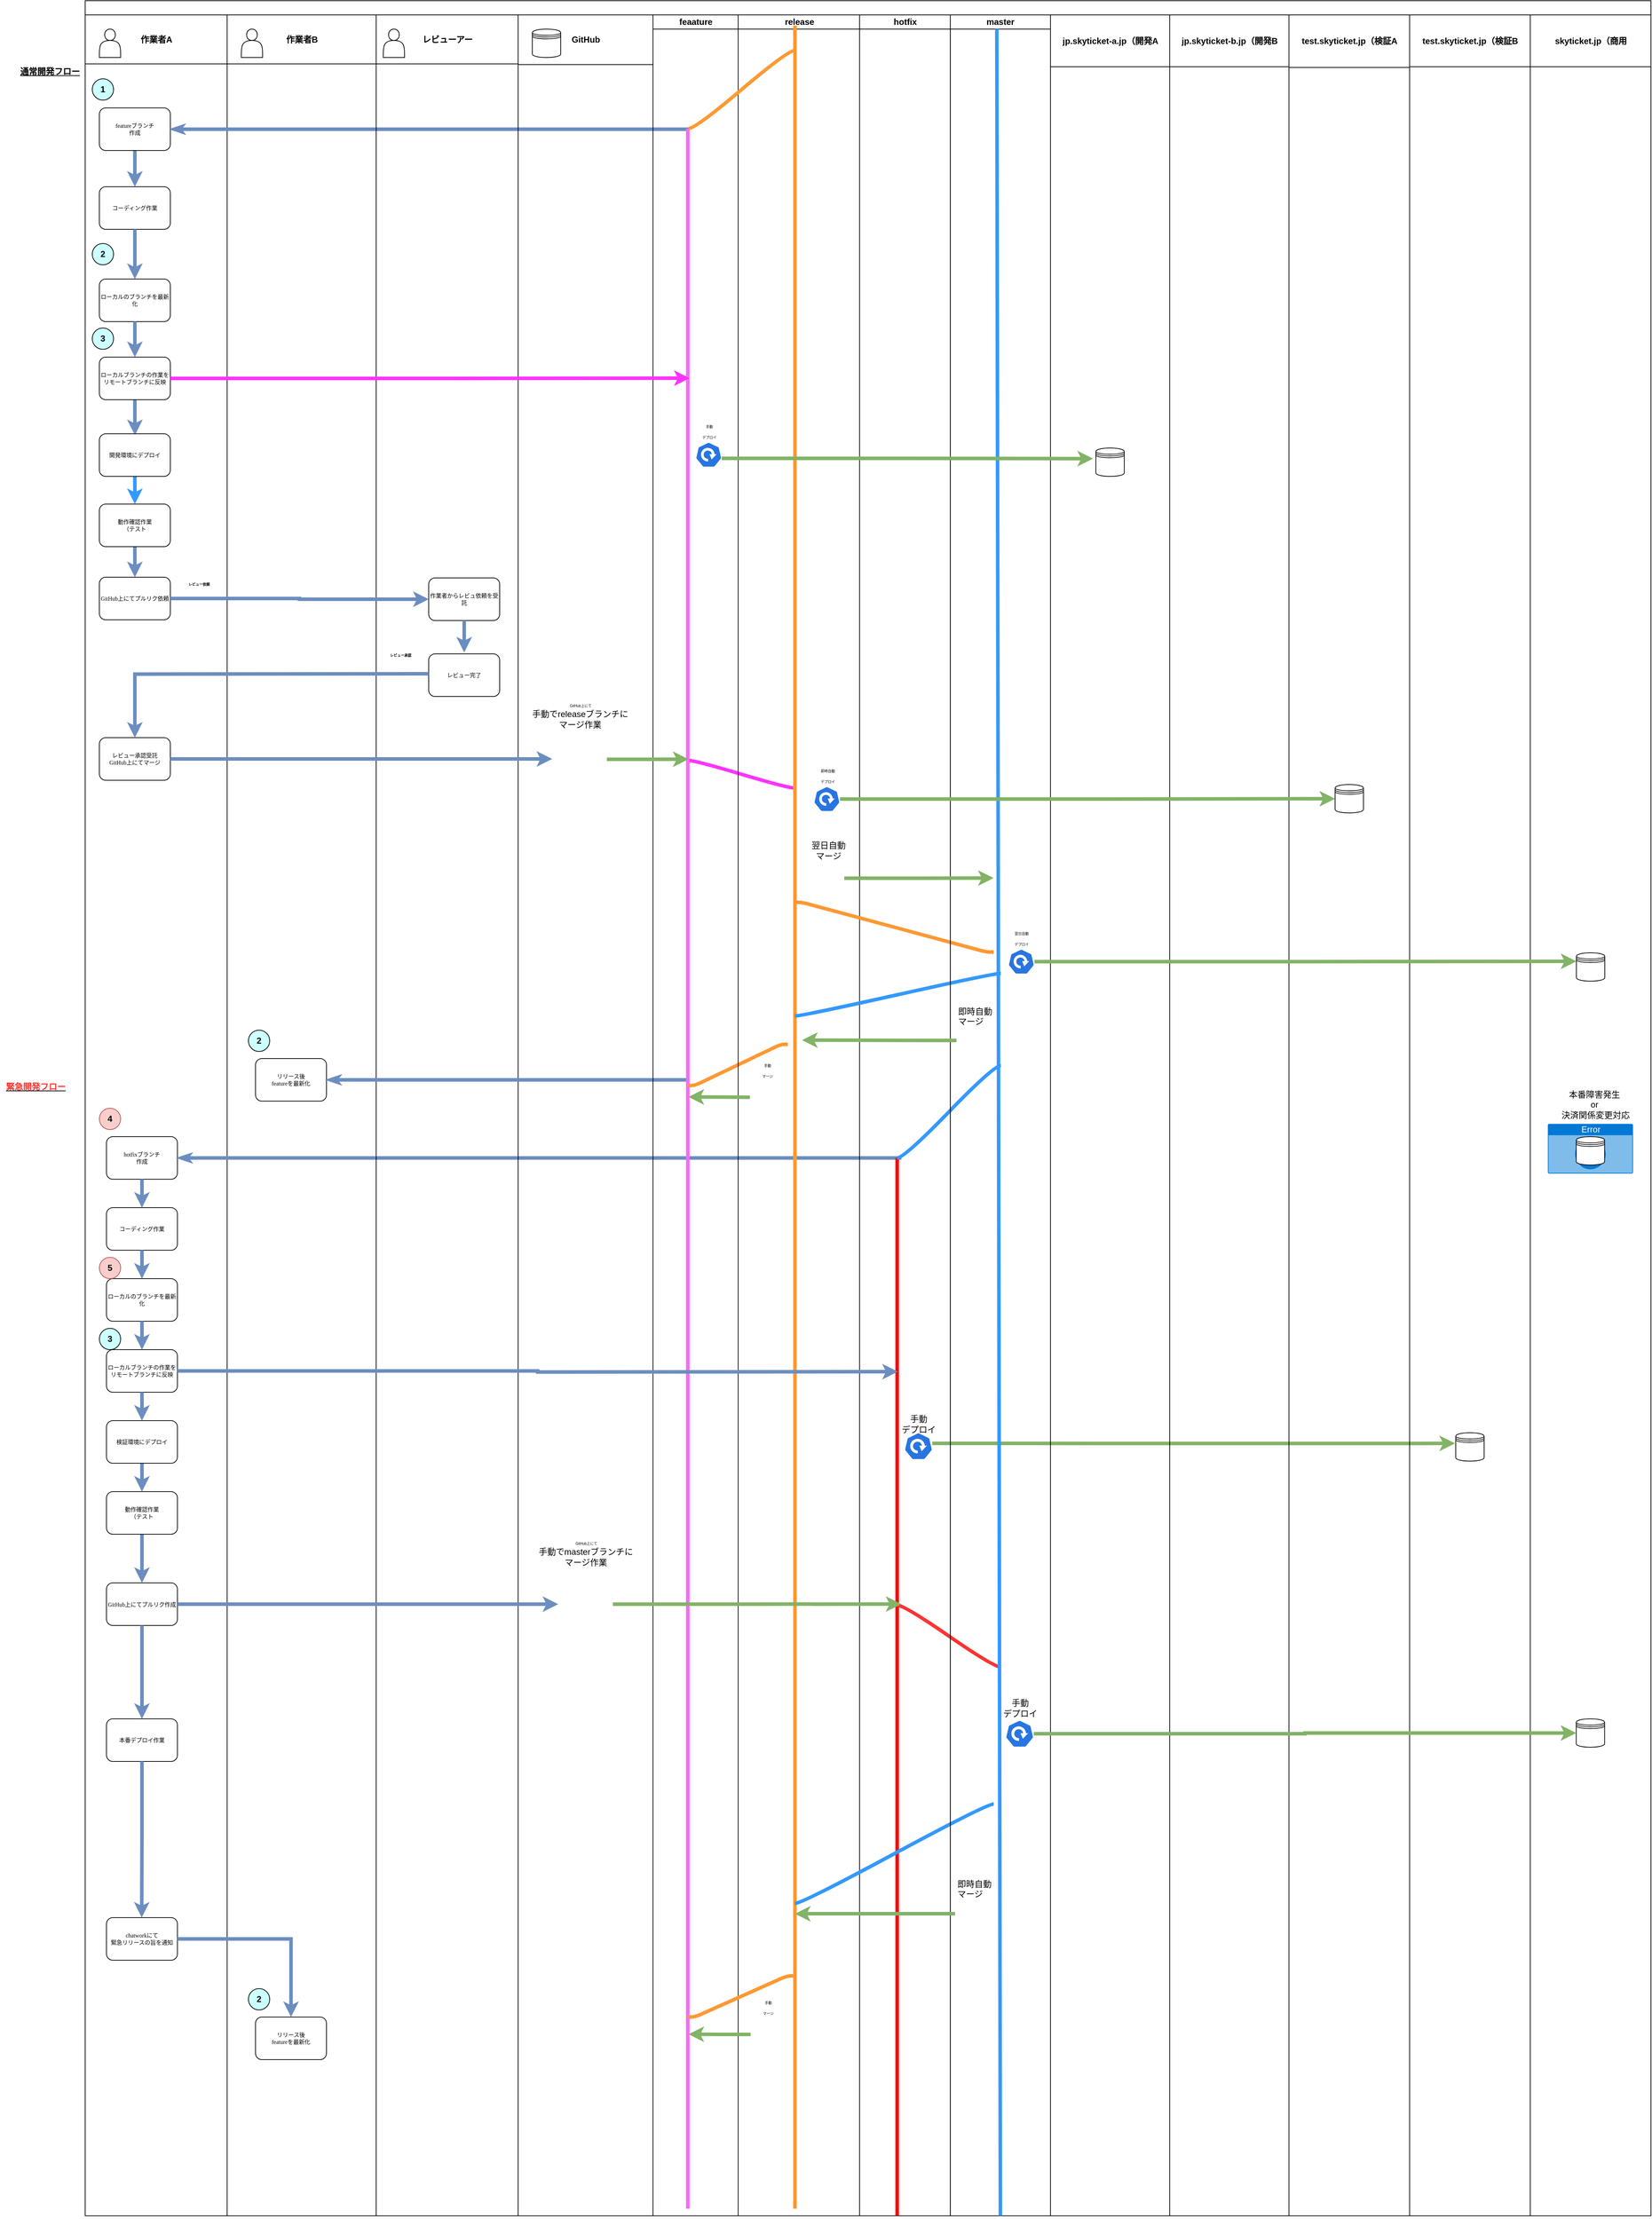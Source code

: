 <mxfile version="12.4.9" type="device"><diagram name="Page-1" id="74e2e168-ea6b-b213-b513-2b3c1d86103e"><mxGraphModel dx="3060" dy="2755" grid="1" gridSize="10" guides="1" tooltips="1" connect="1" arrows="1" fold="1" page="1" pageScale="1" pageWidth="1100" pageHeight="850" background="#ffffff" math="0" shadow="0"><root><mxCell id="0"/><mxCell id="1" parent="0"/><mxCell id="77e6c97f196da883-1" value="" style="swimlane;html=1;childLayout=stackLayout;startSize=20;rounded=0;shadow=0;labelBackgroundColor=none;strokeWidth=1;fontFamily=Verdana;fontSize=8;align=center;" parent="1" vertex="1"><mxGeometry x="390" y="40" width="2206" height="3120" as="geometry"/></mxCell><mxCell id="77e6c97f196da883-2" value="作業者A" style="swimlane;html=1;startSize=69;" parent="77e6c97f196da883-1" vertex="1"><mxGeometry y="20" width="200" height="3100" as="geometry"/></mxCell><mxCell id="V7MjdVI7k7tqSCxzkJDo-1" value="" style="shape=actor;whiteSpace=wrap;html=1;" parent="77e6c97f196da883-2" vertex="1"><mxGeometry x="20" y="20" width="30" height="40" as="geometry"/></mxCell><mxCell id="vUgSTQqtXBwQdWPsEr88-63" value="" style="group" parent="77e6c97f196da883-2" vertex="1" connectable="0"><mxGeometry x="10" y="131" width="190" height="854" as="geometry"/></mxCell><mxCell id="77e6c97f196da883-9" value="コーディング作業" style="rounded=1;whiteSpace=wrap;html=1;shadow=0;labelBackgroundColor=none;strokeWidth=1;fontFamily=Verdana;fontSize=8;align=center;" parent="vUgSTQqtXBwQdWPsEr88-63" vertex="1"><mxGeometry x="10" y="111" width="100" height="60" as="geometry"/></mxCell><mxCell id="V7MjdVI7k7tqSCxzkJDo-88" value="ローカルのブランチを最新化" style="rounded=1;whiteSpace=wrap;html=1;shadow=0;labelBackgroundColor=none;strokeWidth=1;fontFamily=Verdana;fontSize=8;align=center;" parent="vUgSTQqtXBwQdWPsEr88-63" vertex="1"><mxGeometry x="10" y="241" width="100" height="60" as="geometry"/></mxCell><mxCell id="V7MjdVI7k7tqSCxzkJDo-93" style="edgeStyle=orthogonalEdgeStyle;rounded=0;orthogonalLoop=1;jettySize=auto;html=1;exitX=0.5;exitY=1;exitDx=0;exitDy=0;entryX=0.5;entryY=0;entryDx=0;entryDy=0;strokeColor=#6c8ebf;strokeWidth=5;fillColor=#dae8fc;" parent="vUgSTQqtXBwQdWPsEr88-63" source="77e6c97f196da883-9" target="V7MjdVI7k7tqSCxzkJDo-88" edge="1"><mxGeometry relative="1" as="geometry"/></mxCell><mxCell id="V7MjdVI7k7tqSCxzkJDo-96" value="&lt;b&gt;2&lt;/b&gt;" style="ellipse;whiteSpace=wrap;html=1;aspect=fixed;align=center;labelBackgroundColor=#CCFFFF;fillColor=#CCFFFF;" parent="vUgSTQqtXBwQdWPsEr88-63" vertex="1"><mxGeometry y="191" width="30" height="30" as="geometry"/></mxCell><mxCell id="V7MjdVI7k7tqSCxzkJDo-190" style="edgeStyle=orthogonalEdgeStyle;rounded=0;orthogonalLoop=1;jettySize=auto;html=1;exitX=0.5;exitY=1;exitDx=0;exitDy=0;entryX=0.5;entryY=0;entryDx=0;entryDy=0;startSize=69;strokeColor=#6c8ebf;strokeWidth=5;fillColor=#dae8fc;" parent="vUgSTQqtXBwQdWPsEr88-63" source="V7MjdVI7k7tqSCxzkJDo-98" edge="1"><mxGeometry relative="1" as="geometry"><mxPoint x="60.143" y="460.952" as="targetPoint"/></mxGeometry></mxCell><mxCell id="V7MjdVI7k7tqSCxzkJDo-98" value="ローカルブランチの作業をリモートブランチに反映" style="rounded=1;whiteSpace=wrap;html=1;shadow=0;labelBackgroundColor=none;strokeWidth=1;fontFamily=Verdana;fontSize=8;align=center;" parent="vUgSTQqtXBwQdWPsEr88-63" vertex="1"><mxGeometry x="10" y="351" width="100" height="60" as="geometry"/></mxCell><mxCell id="V7MjdVI7k7tqSCxzkJDo-101" value="&lt;b&gt;3&lt;/b&gt;" style="ellipse;whiteSpace=wrap;html=1;aspect=fixed;align=center;labelBackgroundColor=#CCFFFF;fillColor=#CCFFFF;" parent="vUgSTQqtXBwQdWPsEr88-63" vertex="1"><mxGeometry y="310" width="30" height="30" as="geometry"/></mxCell><mxCell id="V7MjdVI7k7tqSCxzkJDo-208" value="レビュー承認受託&lt;br&gt;GitHub上にてマージ" style="rounded=1;whiteSpace=wrap;html=1;shadow=0;labelBackgroundColor=none;strokeWidth=1;fontFamily=Verdana;fontSize=8;align=center;" parent="vUgSTQqtXBwQdWPsEr88-63" vertex="1"><mxGeometry x="10" y="887" width="100" height="60" as="geometry"/></mxCell><mxCell id="V7MjdVI7k7tqSCxzkJDo-193" value="GitHub上にてプルリク依頼" style="rounded=1;whiteSpace=wrap;html=1;shadow=0;labelBackgroundColor=none;strokeWidth=1;fontFamily=Verdana;fontSize=8;align=center;" parent="vUgSTQqtXBwQdWPsEr88-63" vertex="1"><mxGeometry x="10" y="661" width="100" height="60" as="geometry"/></mxCell><mxCell id="vUgSTQqtXBwQdWPsEr88-19" style="edgeStyle=orthogonalEdgeStyle;rounded=0;orthogonalLoop=1;jettySize=auto;html=1;exitX=0.5;exitY=1;exitDx=0;exitDy=0;entryX=0.5;entryY=0;entryDx=0;entryDy=0;strokeWidth=5;fillColor=#dae8fc;strokeColor=#6c8ebf;" parent="vUgSTQqtXBwQdWPsEr88-63" source="vUgSTQqtXBwQdWPsEr88-1" target="V7MjdVI7k7tqSCxzkJDo-193" edge="1"><mxGeometry relative="1" as="geometry"/></mxCell><mxCell id="vUgSTQqtXBwQdWPsEr88-1" value="動作確認作業&lt;br&gt;（テスト" style="rounded=1;whiteSpace=wrap;html=1;shadow=0;labelBackgroundColor=none;strokeWidth=1;fontFamily=Verdana;fontSize=8;align=center;" parent="vUgSTQqtXBwQdWPsEr88-63" vertex="1"><mxGeometry x="10" y="558" width="100" height="60" as="geometry"/></mxCell><mxCell id="V7MjdVI7k7tqSCxzkJDo-203" value="&lt;font style=&quot;font-size: 5px&quot;&gt;&lt;b&gt;レビュー依頼&lt;/b&gt;&lt;/font&gt;" style="text;html=1;align=center;verticalAlign=middle;resizable=0;points=[];autosize=1;" parent="vUgSTQqtXBwQdWPsEr88-63" vertex="1"><mxGeometry x="110" y="659" width="80" height="20" as="geometry"/></mxCell><mxCell id="vUgSTQqtXBwQdWPsEr88-66" style="edgeStyle=orthogonalEdgeStyle;rounded=0;orthogonalLoop=1;jettySize=auto;html=1;exitX=0.5;exitY=1;exitDx=0;exitDy=0;entryX=0.5;entryY=0;entryDx=0;entryDy=0;strokeColor=#6c8ebf;strokeWidth=5;fontColor=#000000;fillColor=#dae8fc;" parent="vUgSTQqtXBwQdWPsEr88-63" source="vUgSTQqtXBwQdWPsEr88-59" target="77e6c97f196da883-9" edge="1"><mxGeometry relative="1" as="geometry"/></mxCell><mxCell id="vUgSTQqtXBwQdWPsEr88-59" value="featureブランチ&lt;br&gt;作成" style="rounded=1;whiteSpace=wrap;html=1;shadow=0;labelBackgroundColor=none;strokeWidth=1;fontFamily=Verdana;fontSize=8;align=center;" parent="vUgSTQqtXBwQdWPsEr88-63" vertex="1"><mxGeometry x="10" width="100" height="60" as="geometry"/></mxCell><mxCell id="V7MjdVI7k7tqSCxzkJDo-99" style="edgeStyle=orthogonalEdgeStyle;rounded=0;orthogonalLoop=1;jettySize=auto;html=1;exitX=0.5;exitY=1;exitDx=0;exitDy=0;entryX=0.5;entryY=0;entryDx=0;entryDy=0;strokeColor=#6c8ebf;strokeWidth=5;fillColor=#dae8fc;" parent="vUgSTQqtXBwQdWPsEr88-63" source="V7MjdVI7k7tqSCxzkJDo-88" target="V7MjdVI7k7tqSCxzkJDo-98" edge="1"><mxGeometry relative="1" as="geometry"/></mxCell><mxCell id="vUgSTQqtXBwQdWPsEr88-109" style="edgeStyle=orthogonalEdgeStyle;rounded=0;orthogonalLoop=1;jettySize=auto;html=1;exitX=0.5;exitY=1;exitDx=0;exitDy=0;strokeColor=#3399FF;strokeWidth=5;fontColor=#000000;" parent="vUgSTQqtXBwQdWPsEr88-63" source="vUgSTQqtXBwQdWPsEr88-108" target="vUgSTQqtXBwQdWPsEr88-1" edge="1"><mxGeometry relative="1" as="geometry"/></mxCell><mxCell id="vUgSTQqtXBwQdWPsEr88-108" value="開発環境にデプロイ" style="rounded=1;whiteSpace=wrap;html=1;shadow=0;labelBackgroundColor=none;strokeWidth=1;fontFamily=Verdana;fontSize=8;align=center;" parent="vUgSTQqtXBwQdWPsEr88-63" vertex="1"><mxGeometry x="10" y="459" width="100" height="60" as="geometry"/></mxCell><mxCell id="V7MjdVI7k7tqSCxzkJDo-73" value="&lt;b&gt;1&lt;/b&gt;" style="ellipse;whiteSpace=wrap;html=1;aspect=fixed;align=center;labelBackgroundColor=#CCFFFF;fillColor=#CCFFFF;" parent="77e6c97f196da883-2" vertex="1"><mxGeometry x="10" y="90" width="30" height="30" as="geometry"/></mxCell><mxCell id="vUgSTQqtXBwQdWPsEr88-110" value="" style="group" parent="77e6c97f196da883-2" vertex="1" connectable="0"><mxGeometry x="20" y="1540" width="110" height="760" as="geometry"/></mxCell><mxCell id="vUgSTQqtXBwQdWPsEr88-58" value="hotfixブランチ&lt;br&gt;作成" style="rounded=1;whiteSpace=wrap;html=1;shadow=0;labelBackgroundColor=none;strokeWidth=1;fontFamily=Verdana;fontSize=8;align=center;" parent="vUgSTQqtXBwQdWPsEr88-110" vertex="1"><mxGeometry x="10" y="40" width="100" height="60" as="geometry"/></mxCell><mxCell id="vUgSTQqtXBwQdWPsEr88-73" value="&lt;b&gt;4&lt;/b&gt;" style="ellipse;whiteSpace=wrap;html=1;aspect=fixed;align=center;labelBackgroundColor=none;fillColor=#f8cecc;strokeColor=#b85450;" parent="vUgSTQqtXBwQdWPsEr88-110" vertex="1"><mxGeometry width="30" height="30" as="geometry"/></mxCell><mxCell id="vUgSTQqtXBwQdWPsEr88-75" value="コーディング作業" style="rounded=1;whiteSpace=wrap;html=1;shadow=0;labelBackgroundColor=none;strokeWidth=1;fontFamily=Verdana;fontSize=8;align=center;" parent="vUgSTQqtXBwQdWPsEr88-110" vertex="1"><mxGeometry x="10" y="140" width="100" height="60" as="geometry"/></mxCell><mxCell id="vUgSTQqtXBwQdWPsEr88-81" style="edgeStyle=orthogonalEdgeStyle;rounded=0;orthogonalLoop=1;jettySize=auto;html=1;exitX=0.5;exitY=1;exitDx=0;exitDy=0;entryX=0.5;entryY=0;entryDx=0;entryDy=0;strokeColor=#6c8ebf;strokeWidth=5;fontColor=#000000;fillColor=#dae8fc;" parent="vUgSTQqtXBwQdWPsEr88-110" source="vUgSTQqtXBwQdWPsEr88-58" target="vUgSTQqtXBwQdWPsEr88-75" edge="1"><mxGeometry relative="1" as="geometry"/></mxCell><mxCell id="vUgSTQqtXBwQdWPsEr88-76" value="ローカルのブランチを最新化" style="rounded=1;whiteSpace=wrap;html=1;shadow=0;labelBackgroundColor=none;strokeWidth=1;fontFamily=Verdana;fontSize=8;align=center;" parent="vUgSTQqtXBwQdWPsEr88-110" vertex="1"><mxGeometry x="10" y="240" width="100" height="60" as="geometry"/></mxCell><mxCell id="vUgSTQqtXBwQdWPsEr88-82" style="edgeStyle=orthogonalEdgeStyle;rounded=0;orthogonalLoop=1;jettySize=auto;html=1;exitX=0.5;exitY=1;exitDx=0;exitDy=0;entryX=0.5;entryY=0;entryDx=0;entryDy=0;strokeColor=#6c8ebf;strokeWidth=5;fontColor=#000000;fillColor=#dae8fc;" parent="vUgSTQqtXBwQdWPsEr88-110" source="vUgSTQqtXBwQdWPsEr88-75" target="vUgSTQqtXBwQdWPsEr88-76" edge="1"><mxGeometry relative="1" as="geometry"/></mxCell><mxCell id="vUgSTQqtXBwQdWPsEr88-77" value="ローカルブランチの作業をリモートブランチに反映" style="rounded=1;whiteSpace=wrap;html=1;shadow=0;labelBackgroundColor=none;strokeWidth=1;fontFamily=Verdana;fontSize=8;align=center;" parent="vUgSTQqtXBwQdWPsEr88-110" vertex="1"><mxGeometry x="10" y="340" width="100" height="60" as="geometry"/></mxCell><mxCell id="vUgSTQqtXBwQdWPsEr88-83" style="edgeStyle=orthogonalEdgeStyle;rounded=0;orthogonalLoop=1;jettySize=auto;html=1;exitX=0.5;exitY=1;exitDx=0;exitDy=0;entryX=0.5;entryY=0;entryDx=0;entryDy=0;strokeColor=#6c8ebf;strokeWidth=5;fontColor=#000000;fillColor=#dae8fc;" parent="vUgSTQqtXBwQdWPsEr88-110" source="vUgSTQqtXBwQdWPsEr88-76" target="vUgSTQqtXBwQdWPsEr88-77" edge="1"><mxGeometry relative="1" as="geometry"/></mxCell><mxCell id="vUgSTQqtXBwQdWPsEr88-87" value="GitHub上にてプルリク作成" style="rounded=1;whiteSpace=wrap;html=1;shadow=0;labelBackgroundColor=none;strokeWidth=1;fontFamily=Verdana;fontSize=8;align=center;" parent="vUgSTQqtXBwQdWPsEr88-110" vertex="1"><mxGeometry x="10" y="668.5" width="100" height="60" as="geometry"/></mxCell><mxCell id="vUgSTQqtXBwQdWPsEr88-115" style="edgeStyle=orthogonalEdgeStyle;rounded=0;orthogonalLoop=1;jettySize=auto;html=1;exitX=0.5;exitY=1;exitDx=0;exitDy=0;entryX=0.5;entryY=0;entryDx=0;entryDy=0;strokeColor=#6c8ebf;strokeWidth=5;fontColor=#000000;fillColor=#dae8fc;" parent="vUgSTQqtXBwQdWPsEr88-110" source="vUgSTQqtXBwQdWPsEr88-89" target="vUgSTQqtXBwQdWPsEr88-114" edge="1"><mxGeometry relative="1" as="geometry"/></mxCell><mxCell id="vUgSTQqtXBwQdWPsEr88-89" value="検証環境にデプロイ" style="rounded=1;whiteSpace=wrap;html=1;shadow=0;labelBackgroundColor=none;strokeWidth=1;fontFamily=Verdana;fontSize=8;align=center;" parent="vUgSTQqtXBwQdWPsEr88-110" vertex="1"><mxGeometry x="10" y="440" width="100" height="60" as="geometry"/></mxCell><mxCell id="vUgSTQqtXBwQdWPsEr88-90" style="edgeStyle=orthogonalEdgeStyle;rounded=0;orthogonalLoop=1;jettySize=auto;html=1;exitX=0.5;exitY=1;exitDx=0;exitDy=0;strokeColor=#6c8ebf;strokeWidth=5;fontColor=#000000;fillColor=#dae8fc;" parent="vUgSTQqtXBwQdWPsEr88-110" source="vUgSTQqtXBwQdWPsEr88-77" target="vUgSTQqtXBwQdWPsEr88-89" edge="1"><mxGeometry relative="1" as="geometry"/></mxCell><mxCell id="vUgSTQqtXBwQdWPsEr88-117" style="edgeStyle=orthogonalEdgeStyle;rounded=0;orthogonalLoop=1;jettySize=auto;html=1;exitX=0.5;exitY=1;exitDx=0;exitDy=0;strokeColor=#6c8ebf;strokeWidth=5;fontColor=#000000;fillColor=#dae8fc;" parent="vUgSTQqtXBwQdWPsEr88-110" source="vUgSTQqtXBwQdWPsEr88-114" target="vUgSTQqtXBwQdWPsEr88-87" edge="1"><mxGeometry relative="1" as="geometry"/></mxCell><mxCell id="vUgSTQqtXBwQdWPsEr88-114" value="動作確認作業&lt;br&gt;（テスト" style="rounded=1;whiteSpace=wrap;html=1;shadow=0;labelBackgroundColor=none;strokeWidth=1;fontFamily=Verdana;fontSize=8;align=center;" parent="vUgSTQqtXBwQdWPsEr88-110" vertex="1"><mxGeometry x="10" y="540" width="100" height="60" as="geometry"/></mxCell><mxCell id="vUgSTQqtXBwQdWPsEr88-312" value="&lt;b&gt;5&lt;/b&gt;" style="ellipse;whiteSpace=wrap;html=1;aspect=fixed;align=center;labelBackgroundColor=none;fillColor=#f8cecc;strokeColor=#b85450;" parent="vUgSTQqtXBwQdWPsEr88-110" vertex="1"><mxGeometry y="210" width="30" height="30" as="geometry"/></mxCell><mxCell id="vUgSTQqtXBwQdWPsEr88-313" value="&lt;b&gt;3&lt;/b&gt;" style="ellipse;whiteSpace=wrap;html=1;aspect=fixed;align=center;labelBackgroundColor=#CCFFFF;fillColor=#CCFFFF;" parent="vUgSTQqtXBwQdWPsEr88-110" vertex="1"><mxGeometry y="310" width="30" height="30" as="geometry"/></mxCell><mxCell id="vUgSTQqtXBwQdWPsEr88-106" value="本番デプロイ作業" style="rounded=1;whiteSpace=wrap;html=1;shadow=0;labelBackgroundColor=none;strokeWidth=1;fontFamily=Verdana;fontSize=8;align=center;" parent="77e6c97f196da883-2" vertex="1"><mxGeometry x="30" y="2400" width="100" height="60" as="geometry"/></mxCell><mxCell id="vUgSTQqtXBwQdWPsEr88-107" style="edgeStyle=orthogonalEdgeStyle;rounded=0;orthogonalLoop=1;jettySize=auto;html=1;exitX=0.5;exitY=1;exitDx=0;exitDy=0;entryX=0.5;entryY=0;entryDx=0;entryDy=0;strokeColor=#6c8ebf;strokeWidth=5;fontColor=#000000;fillColor=#dae8fc;" parent="77e6c97f196da883-2" source="vUgSTQqtXBwQdWPsEr88-87" target="vUgSTQqtXBwQdWPsEr88-106" edge="1"><mxGeometry relative="1" as="geometry"/></mxCell><mxCell id="vUgSTQqtXBwQdWPsEr88-308" value="chatworkにて&lt;br&gt;緊急リリースの旨を通知" style="rounded=1;whiteSpace=wrap;html=1;shadow=0;labelBackgroundColor=none;strokeWidth=1;fontFamily=Verdana;fontSize=8;align=center;" parent="77e6c97f196da883-2" vertex="1"><mxGeometry x="30" y="2680" width="100" height="60" as="geometry"/></mxCell><mxCell id="vUgSTQqtXBwQdWPsEr88-24" value="作業者B" style="swimlane;html=1;startSize=69;" parent="77e6c97f196da883-1" vertex="1"><mxGeometry x="200" y="20" width="210" height="3100" as="geometry"/></mxCell><mxCell id="vUgSTQqtXBwQdWPsEr88-27" value="" style="shape=actor;whiteSpace=wrap;html=1;" parent="vUgSTQqtXBwQdWPsEr88-24" vertex="1"><mxGeometry x="20" y="20" width="30" height="40" as="geometry"/></mxCell><mxCell id="V7MjdVI7k7tqSCxzkJDo-264" value="リリース後&lt;br&gt;featureを最新化" style="rounded=1;whiteSpace=wrap;html=1;shadow=0;labelBackgroundColor=none;strokeWidth=1;fontFamily=Verdana;fontSize=8;align=center;" parent="vUgSTQqtXBwQdWPsEr88-24" vertex="1"><mxGeometry x="40" y="1470" width="100" height="60" as="geometry"/></mxCell><mxCell id="V7MjdVI7k7tqSCxzkJDo-266" value="&lt;b&gt;2&lt;br&gt;&lt;/b&gt;" style="ellipse;whiteSpace=wrap;html=1;aspect=fixed;align=center;labelBackgroundColor=#CCFFFF;fillColor=#CCFFFF;" parent="vUgSTQqtXBwQdWPsEr88-24" vertex="1"><mxGeometry x="30" y="1430" width="30" height="30" as="geometry"/></mxCell><mxCell id="vUgSTQqtXBwQdWPsEr88-74" style="edgeStyle=orthogonalEdgeStyle;rounded=1;html=1;labelBackgroundColor=none;startArrow=none;startFill=0;startSize=5;endArrow=classicThin;endFill=1;endSize=5;jettySize=auto;orthogonalLoop=1;strokeWidth=5;fontFamily=Verdana;fontSize=8;fillColor=#dae8fc;strokeColor=#6c8ebf;entryX=1;entryY=0.5;entryDx=0;entryDy=0;" parent="vUgSTQqtXBwQdWPsEr88-24" edge="1"><mxGeometry relative="1" as="geometry"><mxPoint x="950" y="1610" as="sourcePoint"/><Array as="points"><mxPoint x="659.67" y="1610.33"/></Array><mxPoint x="-69.997" y="1609.997" as="targetPoint"/></mxGeometry></mxCell><mxCell id="vUgSTQqtXBwQdWPsEr88-305" value="リリース後&lt;br&gt;featureを最新化" style="rounded=1;whiteSpace=wrap;html=1;shadow=0;labelBackgroundColor=none;strokeWidth=1;fontFamily=Verdana;fontSize=8;align=center;" parent="vUgSTQqtXBwQdWPsEr88-24" vertex="1"><mxGeometry x="40" y="2820" width="100" height="60" as="geometry"/></mxCell><mxCell id="vUgSTQqtXBwQdWPsEr88-306" value="&lt;b&gt;2&lt;br&gt;&lt;/b&gt;" style="ellipse;whiteSpace=wrap;html=1;aspect=fixed;align=center;labelBackgroundColor=#CCFFFF;fillColor=#CCFFFF;" parent="vUgSTQqtXBwQdWPsEr88-24" vertex="1"><mxGeometry x="30" y="2780" width="30" height="30" as="geometry"/></mxCell><mxCell id="77e6c97f196da883-30" style="edgeStyle=orthogonalEdgeStyle;rounded=1;html=1;labelBackgroundColor=none;startArrow=none;startFill=0;startSize=5;endArrow=classicThin;endFill=1;endSize=5;jettySize=auto;orthogonalLoop=1;strokeWidth=5;fontFamily=Verdana;fontSize=8;fillColor=#dae8fc;strokeColor=#6c8ebf;entryX=1;entryY=0.5;entryDx=0;entryDy=0;" parent="77e6c97f196da883-1" target="vUgSTQqtXBwQdWPsEr88-59" edge="1"><mxGeometry relative="1" as="geometry"><mxPoint x="850" y="181" as="sourcePoint"/><Array as="points"><mxPoint x="850" y="181"/></Array><mxPoint x="240" y="160" as="targetPoint"/></mxGeometry></mxCell><mxCell id="V7MjdVI7k7tqSCxzkJDo-172" value="レビューアー" style="swimlane;html=1;startSize=69;" parent="77e6c97f196da883-1" vertex="1"><mxGeometry x="410" y="20" width="200" height="3100" as="geometry"/></mxCell><mxCell id="V7MjdVI7k7tqSCxzkJDo-176" value="" style="shape=actor;whiteSpace=wrap;html=1;" parent="V7MjdVI7k7tqSCxzkJDo-172" vertex="1"><mxGeometry x="10" y="20" width="30" height="40" as="geometry"/></mxCell><mxCell id="V7MjdVI7k7tqSCxzkJDo-201" value="作業者からレビュ依頼を受託" style="rounded=1;whiteSpace=wrap;html=1;shadow=0;labelBackgroundColor=none;strokeWidth=1;fontFamily=Verdana;fontSize=8;align=center;" parent="V7MjdVI7k7tqSCxzkJDo-172" vertex="1"><mxGeometry x="74" y="793" width="100" height="60" as="geometry"/></mxCell><mxCell id="V7MjdVI7k7tqSCxzkJDo-205" value="レビュー完了" style="rounded=1;whiteSpace=wrap;html=1;shadow=0;labelBackgroundColor=none;strokeWidth=1;fontFamily=Verdana;fontSize=8;align=center;" parent="V7MjdVI7k7tqSCxzkJDo-172" vertex="1"><mxGeometry x="74" y="900" width="100" height="60" as="geometry"/></mxCell><mxCell id="V7MjdVI7k7tqSCxzkJDo-219" value="&lt;font style=&quot;font-size: 5px&quot;&gt;&lt;b&gt;レビュー承認&lt;/b&gt;&lt;/font&gt;" style="text;html=1;align=center;verticalAlign=middle;resizable=0;points=[];autosize=1;" parent="V7MjdVI7k7tqSCxzkJDo-172" vertex="1"><mxGeometry x="-6" y="890" width="80" height="20" as="geometry"/></mxCell><mxCell id="V7MjdVI7k7tqSCxzkJDo-204" style="edgeStyle=orthogonalEdgeStyle;rounded=0;orthogonalLoop=1;jettySize=auto;html=1;exitX=0.5;exitY=1;exitDx=0;exitDy=0;startSize=69;strokeColor=#6c8ebf;strokeWidth=5;entryX=0.5;entryY=0;entryDx=0;entryDy=0;fillColor=#dae8fc;" parent="V7MjdVI7k7tqSCxzkJDo-172" source="V7MjdVI7k7tqSCxzkJDo-201" edge="1"><mxGeometry relative="1" as="geometry"><mxPoint x="124" y="898" as="targetPoint"/></mxGeometry></mxCell><mxCell id="77e6c97f196da883-3" value="GitHub" style="swimlane;html=1;startSize=70;" parent="77e6c97f196da883-1" vertex="1"><mxGeometry x="610" y="20" width="190" height="3100" as="geometry"><mxRectangle x="160" y="20" width="30" height="730" as="alternateBounds"/></mxGeometry></mxCell><mxCell id="V7MjdVI7k7tqSCxzkJDo-188" value="" style="shape=datastore;whiteSpace=wrap;html=1;labelBackgroundColor=#CCFFFF;fillColor=#FFFFFF;gradientColor=none;align=left;" parent="77e6c97f196da883-3" vertex="1"><mxGeometry x="20" y="20" width="40" height="40" as="geometry"/></mxCell><mxCell id="V7MjdVI7k7tqSCxzkJDo-210" value="" style="shape=image;html=1;verticalAlign=top;verticalLabelPosition=bottom;labelBackgroundColor=#ffffff;imageAspect=0;aspect=fixed;image=https://cdn2.iconfinder.com/data/icons/competitive-strategy-and-corporate-training/512/745_Business_gear_management_operation_process_Business_Management-128.png" parent="77e6c97f196da883-3" vertex="1"><mxGeometry x="48" y="1010" width="77" height="77" as="geometry"/></mxCell><mxCell id="V7MjdVI7k7tqSCxzkJDo-216" value="&lt;span style=&quot;font-size: 5px&quot;&gt;&amp;nbsp;GitHub上にて&lt;br&gt;&lt;/span&gt;手動でreleaseブランチに&lt;br&gt;マージ作業" style="text;html=1;align=center;verticalAlign=middle;resizable=0;points=[];autosize=1;" parent="77e6c97f196da883-3" vertex="1"><mxGeometry x="11.5" y="960" width="150" height="50" as="geometry"/></mxCell><mxCell id="vUgSTQqtXBwQdWPsEr88-92" value="" style="shape=image;html=1;verticalAlign=top;verticalLabelPosition=bottom;labelBackgroundColor=#ffffff;imageAspect=0;aspect=fixed;image=https://cdn2.iconfinder.com/data/icons/competitive-strategy-and-corporate-training/512/745_Business_gear_management_operation_process_Business_Management-128.png" parent="77e6c97f196da883-3" vertex="1"><mxGeometry x="56.5" y="2200" width="77" height="77" as="geometry"/></mxCell><mxCell id="vUgSTQqtXBwQdWPsEr88-93" value="&lt;span style=&quot;font-size: 5px&quot;&gt;&amp;nbsp;GitHub上にて&lt;br&gt;&lt;/span&gt;手動でmasterブランチに&lt;br&gt;マージ作業" style="text;html=1;align=center;verticalAlign=middle;resizable=0;points=[];autosize=1;" parent="77e6c97f196da883-3" vertex="1"><mxGeometry x="20" y="2140" width="150" height="50" as="geometry"/></mxCell><mxCell id="V7MjdVI7k7tqSCxzkJDo-263" style="edgeStyle=orthogonalEdgeStyle;rounded=1;html=1;labelBackgroundColor=none;startArrow=none;startFill=0;startSize=5;endArrow=classicThin;endFill=1;endSize=5;jettySize=auto;orthogonalLoop=1;strokeWidth=5;fontFamily=Verdana;fontSize=8;fillColor=#dae8fc;strokeColor=#6c8ebf;entryX=1;entryY=0.5;entryDx=0;entryDy=0;" parent="77e6c97f196da883-3" edge="1"><mxGeometry relative="1" as="geometry"><mxPoint x="230" y="1500" as="sourcePoint"/><mxPoint x="-270" y="1500" as="targetPoint"/><Array as="points"><mxPoint x="240" y="1500"/></Array></mxGeometry></mxCell><mxCell id="77e6c97f196da883-4" value="feaature" style="swimlane;html=1;startSize=20;" parent="77e6c97f196da883-1" vertex="1"><mxGeometry x="800" y="20" width="120" height="3100" as="geometry"/></mxCell><mxCell id="V7MjdVI7k7tqSCxzkJDo-62" value="" style="endArrow=none;html=1;strokeColor=#FF66FF;strokeWidth=5;" parent="77e6c97f196da883-4" edge="1"><mxGeometry width="50" height="50" relative="1" as="geometry"><mxPoint x="79.5" y="120" as="sourcePoint"/><mxPoint x="79.5" y="120" as="targetPoint"/></mxGeometry></mxCell><mxCell id="V7MjdVI7k7tqSCxzkJDo-214" value="" style="edgeStyle=entityRelationEdgeStyle;startArrow=none;endArrow=none;segment=10;curved=1;strokeColor=#FF33FF;strokeWidth=5;" parent="77e6c97f196da883-4" edge="1"><mxGeometry relative="1" as="geometry"><mxPoint x="49" y="1050" as="sourcePoint"/><mxPoint x="200" y="1089" as="targetPoint"/></mxGeometry></mxCell><mxCell id="V7MjdVI7k7tqSCxzkJDo-186" value="" style="endArrow=none;html=1;strokeColor=#FF66FF;strokeWidth=5;" parent="77e6c97f196da883-4" edge="1"><mxGeometry width="50" height="50" relative="1" as="geometry"><mxPoint x="49" y="3090" as="sourcePoint"/><mxPoint x="49" y="160" as="targetPoint"/></mxGeometry></mxCell><mxCell id="vUgSTQqtXBwQdWPsEr88-8" value="" style="html=1;dashed=0;whitespace=wrap;fillColor=#2875E2;strokeColor=#ffffff;points=[[0.005,0.63,0],[0.1,0.2,0],[0.9,0.2,0],[0.5,0,0],[0.995,0.63,0],[0.72,0.99,0],[0.5,1,0],[0.28,0.99,0]];shape=mxgraph.kubernetes.icon;prIcon=deploy;startSize=69;" parent="77e6c97f196da883-4" vertex="1"><mxGeometry x="60" y="600" width="37" height="39" as="geometry"/></mxCell><mxCell id="vUgSTQqtXBwQdWPsEr88-6" value="&lt;font style=&quot;font-size: 5px&quot;&gt;手動&lt;br&gt;デプロイ&lt;/font&gt;" style="text;html=1;align=center;verticalAlign=middle;resizable=0;points=[];autosize=1;" parent="77e6c97f196da883-4" vertex="1"><mxGeometry x="49" y="570" width="60" height="30" as="geometry"/></mxCell><mxCell id="V7MjdVI7k7tqSCxzkJDo-262" value="" style="edgeStyle=entityRelationEdgeStyle;startArrow=none;endArrow=none;segment=10;strokeColor=#FF9933;strokeWidth=5;fillColor=#ffe6cc;" parent="77e6c97f196da883-4" edge="1"><mxGeometry relative="1" as="geometry"><mxPoint x="49" y="1508" as="sourcePoint"/><mxPoint x="190" y="1450" as="targetPoint"/></mxGeometry></mxCell><mxCell id="77e6c97f196da883-5" value="release" style="swimlane;html=1;startSize=20;" parent="77e6c97f196da883-1" vertex="1"><mxGeometry x="920" y="20" width="171" height="3100" as="geometry"/></mxCell><mxCell id="V7MjdVI7k7tqSCxzkJDo-63" value="" style="endArrow=none;html=1;strokeColor=#FF9933;strokeWidth=5;" parent="77e6c97f196da883-5" edge="1"><mxGeometry width="50" height="50" relative="1" as="geometry"><mxPoint x="80" y="3090" as="sourcePoint"/><mxPoint x="80" y="15" as="targetPoint"/></mxGeometry></mxCell><mxCell id="V7MjdVI7k7tqSCxzkJDo-84" value="" style="edgeStyle=entityRelationEdgeStyle;startArrow=none;endArrow=none;segment=10;curved=1;strokeColor=#FF9933;strokeWidth=5;" parent="77e6c97f196da883-5" edge="1"><mxGeometry relative="1" as="geometry"><mxPoint x="-70" y="160" as="sourcePoint"/><mxPoint x="80" y="50" as="targetPoint"/></mxGeometry></mxCell><mxCell id="V7MjdVI7k7tqSCxzkJDo-223" value="&lt;font style=&quot;font-size: 5px&quot;&gt;即時自動&lt;br&gt;デプロイ&lt;/font&gt;" style="text;html=1;align=center;verticalAlign=middle;resizable=0;points=[];autosize=1;" parent="77e6c97f196da883-5" vertex="1"><mxGeometry x="95.5" y="1055" width="60" height="30" as="geometry"/></mxCell><mxCell id="V7MjdVI7k7tqSCxzkJDo-224" value="" style="html=1;dashed=0;whitespace=wrap;fillColor=#2875E2;strokeColor=#ffffff;points=[[0.005,0.63,0],[0.1,0.2,0],[0.9,0.2,0],[0.5,0,0],[0.995,0.63,0],[0.72,0.99,0],[0.5,1,0],[0.28,0.99,0]];shape=mxgraph.kubernetes.icon;prIcon=deploy;startSize=69;" parent="77e6c97f196da883-5" vertex="1"><mxGeometry x="106.5" y="1085" width="37" height="39" as="geometry"/></mxCell><mxCell id="V7MjdVI7k7tqSCxzkJDo-226" value="" style="shape=image;html=1;verticalAlign=top;verticalLabelPosition=bottom;labelBackgroundColor=#ffffff;imageAspect=0;aspect=fixed;image=https://cdn2.iconfinder.com/data/icons/competitive-strategy-and-corporate-training/512/745_Business_gear_management_operation_process_Business_Management-128.png" parent="77e6c97f196da883-5" vertex="1"><mxGeometry x="101.5" y="1192" width="48" height="48" as="geometry"/></mxCell><mxCell id="V7MjdVI7k7tqSCxzkJDo-235" value="翌日自動&lt;br&gt;マージ" style="text;html=1;align=center;verticalAlign=middle;resizable=0;points=[];autosize=1;" parent="77e6c97f196da883-5" vertex="1"><mxGeometry x="96.5" y="1162" width="60" height="30" as="geometry"/></mxCell><mxCell id="vUgSTQqtXBwQdWPsEr88-282" value="" style="shape=image;html=1;verticalAlign=top;verticalLabelPosition=bottom;labelBackgroundColor=#ffffff;imageAspect=0;aspect=fixed;image=https://cdn2.iconfinder.com/data/icons/competitive-strategy-and-corporate-training/512/745_Business_gear_management_operation_process_Business_Management-128.png" parent="77e6c97f196da883-5" vertex="1"><mxGeometry x="16.5" y="1500" width="49" height="49" as="geometry"/></mxCell><mxCell id="V7MjdVI7k7tqSCxzkJDo-265" value="&lt;span style=&quot;font-size: 5px&quot;&gt;手動&lt;br&gt;マージ&lt;/span&gt;" style="text;html=1;align=center;verticalAlign=middle;resizable=0;points=[];autosize=1;" parent="77e6c97f196da883-5" vertex="1"><mxGeometry x="15.5" y="1470" width="50" height="30" as="geometry"/></mxCell><mxCell id="vUgSTQqtXBwQdWPsEr88-302" value="" style="shape=image;html=1;verticalAlign=top;verticalLabelPosition=bottom;labelBackgroundColor=#ffffff;imageAspect=0;aspect=fixed;image=https://cdn2.iconfinder.com/data/icons/competitive-strategy-and-corporate-training/512/745_Business_gear_management_operation_process_Business_Management-128.png" parent="77e6c97f196da883-5" vertex="1"><mxGeometry x="17.5" y="2820" width="49" height="49" as="geometry"/></mxCell><mxCell id="vUgSTQqtXBwQdWPsEr88-303" value="&lt;span style=&quot;font-size: 5px&quot;&gt;手動&lt;br&gt;マージ&lt;/span&gt;" style="text;html=1;align=center;verticalAlign=middle;resizable=0;points=[];autosize=1;" parent="77e6c97f196da883-5" vertex="1"><mxGeometry x="16.5" y="2790" width="50" height="30" as="geometry"/></mxCell><mxCell id="vUgSTQqtXBwQdWPsEr88-301" value="" style="edgeStyle=entityRelationEdgeStyle;startArrow=none;endArrow=none;segment=10;strokeColor=#FF9933;strokeWidth=5;fillColor=#ffe6cc;" parent="77e6c97f196da883-5" edge="1"><mxGeometry relative="1" as="geometry"><mxPoint x="-71" y="2820" as="sourcePoint"/><mxPoint x="79" y="2762" as="targetPoint"/></mxGeometry></mxCell><mxCell id="77e6c97f196da883-6" value="hotfix" style="swimlane;html=1;startSize=20;" parent="77e6c97f196da883-1" vertex="1"><mxGeometry x="1091" y="20" width="127.93" height="3100" as="geometry"/></mxCell><mxCell id="V7MjdVI7k7tqSCxzkJDo-64" value="" style="endArrow=none;html=1;strokeColor=#FF0000;strokeWidth=5;" parent="77e6c97f196da883-6" edge="1"><mxGeometry width="50" height="50" relative="1" as="geometry"><mxPoint x="53" y="3100" as="sourcePoint"/><mxPoint x="53" y="1610" as="targetPoint"/></mxGeometry></mxCell><mxCell id="vUgSTQqtXBwQdWPsEr88-94" value="" style="edgeStyle=entityRelationEdgeStyle;startArrow=none;endArrow=none;segment=10;curved=1;strokeColor=#FF3333;strokeWidth=5;fillColor=#f8cecc;" parent="77e6c97f196da883-6" edge="1"><mxGeometry relative="1" as="geometry"><mxPoint x="53" y="2240" as="sourcePoint"/><mxPoint x="199" y="2327" as="targetPoint"/></mxGeometry></mxCell><mxCell id="vUgSTQqtXBwQdWPsEr88-103" value="" style="html=1;dashed=0;whitespace=wrap;fillColor=#2875E2;strokeColor=#ffffff;points=[[0.005,0.63,0],[0.1,0.2,0],[0.9,0.2,0],[0.5,0,0],[0.995,0.63,0],[0.72,0.99,0],[0.5,1,0],[0.28,0.99,0]];shape=mxgraph.kubernetes.icon;prIcon=deploy;startSize=69;" parent="77e6c97f196da883-6" vertex="1"><mxGeometry x="63.08" y="1995" width="39.85" height="42" as="geometry"/></mxCell><mxCell id="vUgSTQqtXBwQdWPsEr88-104" style="edgeStyle=orthogonalEdgeStyle;rounded=0;orthogonalLoop=1;jettySize=auto;html=1;startSize=69;strokeColor=#82b366;strokeWidth=5;fillColor=#d5e8d4;exitX=0.991;exitY=0.406;exitDx=0;exitDy=0;exitPerimeter=0;" parent="77e6c97f196da883-6" source="vUgSTQqtXBwQdWPsEr88-103" edge="1"><mxGeometry relative="1" as="geometry"><mxPoint x="839" y="2012" as="targetPoint"/><mxPoint x="-246" y="1827" as="sourcePoint"/><Array as="points"><mxPoint x="799" y="2012"/></Array></mxGeometry></mxCell><mxCell id="V7MjdVI7k7tqSCxzkJDo-238" value="" style="edgeStyle=entityRelationEdgeStyle;startArrow=none;endArrow=none;segment=10;strokeColor=#FF9933;strokeWidth=5;fillColor=#ffe6cc;" parent="77e6c97f196da883-6" edge="1"><mxGeometry relative="1" as="geometry"><mxPoint x="-91" y="1250" as="sourcePoint"/><mxPoint x="189" y="1320" as="targetPoint"/></mxGeometry></mxCell><mxCell id="vUgSTQqtXBwQdWPsEr88-47" value="" style="edgeStyle=entityRelationEdgeStyle;startArrow=none;endArrow=none;segment=10;curved=1;strokeColor=#3399FF;strokeWidth=5;" parent="77e6c97f196da883-6" edge="1"><mxGeometry relative="1" as="geometry"><mxPoint x="53" y="1610" as="sourcePoint"/><mxPoint x="199" y="1480" as="targetPoint"/></mxGeometry></mxCell><mxCell id="vUgSTQqtXBwQdWPsEr88-116" value="手動&lt;br&gt;デプロイ" style="text;html=1;align=center;verticalAlign=middle;resizable=0;points=[];autosize=1;fontColor=#000000;" parent="77e6c97f196da883-6" vertex="1"><mxGeometry x="52.93" y="1970" width="60" height="30" as="geometry"/></mxCell><mxCell id="vUgSTQqtXBwQdWPsEr88-138" value="" style="edgeStyle=entityRelationEdgeStyle;startArrow=none;endArrow=none;segment=10;curved=1;strokeColor=#3399FF;strokeWidth=5;" parent="77e6c97f196da883-6" edge="1"><mxGeometry relative="1" as="geometry"><mxPoint x="-91" y="2660" as="sourcePoint"/><mxPoint x="189" y="2520" as="targetPoint"/></mxGeometry></mxCell><mxCell id="vUgSTQqtXBwQdWPsEr88-273" value="" style="edgeStyle=entityRelationEdgeStyle;startArrow=none;endArrow=none;segment=10;curved=1;strokeColor=#3399FF;strokeWidth=5;" parent="77e6c97f196da883-6" edge="1"><mxGeometry relative="1" as="geometry"><mxPoint x="-91" y="1410" as="sourcePoint"/><mxPoint x="199" y="1350" as="targetPoint"/></mxGeometry></mxCell><mxCell id="77e6c97f196da883-7" value="master" style="swimlane;html=1;startSize=20;" parent="77e6c97f196da883-1" vertex="1"><mxGeometry x="1218.93" y="20" width="141.07" height="3100" as="geometry"/></mxCell><mxCell id="V7MjdVI7k7tqSCxzkJDo-65" value="" style="endArrow=none;html=1;strokeColor=#3399FF;strokeWidth=5;exitX=0.5;exitY=1;exitDx=0;exitDy=0;" parent="77e6c97f196da883-7" source="77e6c97f196da883-7" edge="1"><mxGeometry width="50" height="50" relative="1" as="geometry"><mxPoint x="65.57" y="2790" as="sourcePoint"/><mxPoint x="65.5" y="20" as="targetPoint"/></mxGeometry></mxCell><mxCell id="V7MjdVI7k7tqSCxzkJDo-241" value="&lt;font style=&quot;font-size: 5px&quot;&gt;翌日自動&lt;br&gt;デプロイ&lt;/font&gt;" style="text;html=1;align=center;verticalAlign=middle;resizable=0;points=[];autosize=1;" parent="77e6c97f196da883-7" vertex="1"><mxGeometry x="70" y="1284" width="60" height="30" as="geometry"/></mxCell><mxCell id="V7MjdVI7k7tqSCxzkJDo-242" value="" style="html=1;dashed=0;whitespace=wrap;fillColor=#2875E2;strokeColor=#ffffff;points=[[0.005,0.63,0],[0.1,0.2,0],[0.9,0.2,0],[0.5,0,0],[0.995,0.63,0],[0.72,0.99,0],[0.5,1,0],[0.28,0.99,0]];shape=mxgraph.kubernetes.icon;prIcon=deploy;startSize=69;" parent="77e6c97f196da883-7" vertex="1"><mxGeometry x="81.5" y="1314" width="37" height="39" as="geometry"/></mxCell><mxCell id="vUgSTQqtXBwQdWPsEr88-126" value="" style="html=1;dashed=0;whitespace=wrap;fillColor=#2875E2;strokeColor=#ffffff;points=[[0.005,0.63,0],[0.1,0.2,0],[0.9,0.2,0],[0.5,0,0],[0.995,0.63,0],[0.72,0.99,0],[0.5,1,0],[0.28,0.99,0]];shape=mxgraph.kubernetes.icon;prIcon=deploy;startSize=69;" parent="77e6c97f196da883-7" vertex="1"><mxGeometry x="77.73" y="2400" width="39.85" height="42" as="geometry"/></mxCell><mxCell id="vUgSTQqtXBwQdWPsEr88-128" value="手動&lt;br&gt;デプロイ" style="text;html=1;align=center;verticalAlign=middle;resizable=0;points=[];autosize=1;fontColor=#000000;" parent="77e6c97f196da883-7" vertex="1"><mxGeometry x="67.65" y="2370" width="60" height="30" as="geometry"/></mxCell><mxCell id="V7MjdVI7k7tqSCxzkJDo-260" value="" style="shape=image;html=1;verticalAlign=top;verticalLabelPosition=bottom;labelBackgroundColor=#ffffff;imageAspect=0;aspect=fixed;image=https://cdn2.iconfinder.com/data/icons/competitive-strategy-and-corporate-training/512/745_Business_gear_management_operation_process_Business_Management-128.png" parent="77e6c97f196da883-7" vertex="1"><mxGeometry x="8.65" y="1420" width="49" height="49" as="geometry"/></mxCell><mxCell id="V7MjdVI7k7tqSCxzkJDo-261" value="即時自動&lt;br&gt;マージ" style="text;html=1;" parent="77e6c97f196da883-7" vertex="1"><mxGeometry x="8.65" y="1390" width="59" height="30" as="geometry"/></mxCell><mxCell id="vUgSTQqtXBwQdWPsEr88-136" value="即時自動&lt;br&gt;マージ" style="text;html=1;" parent="77e6c97f196da883-7" vertex="1"><mxGeometry x="7.65" y="2619" width="59" height="50" as="geometry"/></mxCell><mxCell id="vUgSTQqtXBwQdWPsEr88-135" value="" style="shape=image;html=1;verticalAlign=top;verticalLabelPosition=bottom;labelBackgroundColor=#ffffff;imageAspect=0;aspect=fixed;image=https://cdn2.iconfinder.com/data/icons/competitive-strategy-and-corporate-training/512/745_Business_gear_management_operation_process_Business_Management-128.png" parent="77e6c97f196da883-7" vertex="1"><mxGeometry x="6.65" y="2650" width="49" height="49" as="geometry"/></mxCell><mxCell id="V7MjdVI7k7tqSCxzkJDo-243" value="jp.skyticket-a.jp（開発A" style="swimlane;html=1;startSize=73;" parent="77e6c97f196da883-1" vertex="1"><mxGeometry x="1360" y="20" width="168" height="3100" as="geometry"/></mxCell><mxCell id="vUgSTQqtXBwQdWPsEr88-13" value="" style="shape=datastore;whiteSpace=wrap;html=1;labelBackgroundColor=#CCFFFF;fillColor=#FFFFFF;gradientColor=none;align=left;" parent="V7MjdVI7k7tqSCxzkJDo-243" vertex="1"><mxGeometry x="64" y="610" width="40" height="40" as="geometry"/></mxCell><mxCell id="V7MjdVI7k7tqSCxzkJDo-7" value="jp.skyticket-b.jp（開発B" style="swimlane;html=1;startSize=73;" parent="77e6c97f196da883-1" vertex="1"><mxGeometry x="1528" y="20" width="168" height="3100" as="geometry"/></mxCell><mxCell id="V7MjdVI7k7tqSCxzkJDo-58" value="&lt;p style=&quot;line-height: 170%&quot;&gt;test.skyticket.jp（検証A&lt;/p&gt;" style="swimlane;html=1;startSize=74;" parent="77e6c97f196da883-1" vertex="1"><mxGeometry x="1696" y="20" width="170" height="3100" as="geometry"/></mxCell><mxCell id="V7MjdVI7k7tqSCxzkJDo-225" value="" style="shape=datastore;whiteSpace=wrap;html=1;labelBackgroundColor=#CCFFFF;fillColor=#FFFFFF;gradientColor=none;align=left;" parent="V7MjdVI7k7tqSCxzkJDo-58" vertex="1"><mxGeometry x="65" y="1084" width="40" height="40" as="geometry"/></mxCell><mxCell id="V7MjdVI7k7tqSCxzkJDo-209" style="edgeStyle=orthogonalEdgeStyle;rounded=0;orthogonalLoop=1;jettySize=auto;html=1;startSize=69;strokeColor=#6c8ebf;strokeWidth=5;entryX=0;entryY=0.5;entryDx=0;entryDy=0;fillColor=#dae8fc;" parent="77e6c97f196da883-1" source="V7MjdVI7k7tqSCxzkJDo-208" edge="1"><mxGeometry relative="1" as="geometry"><mxPoint x="658" y="1068" as="targetPoint"/></mxGeometry></mxCell><mxCell id="V7MjdVI7k7tqSCxzkJDo-202" style="edgeStyle=orthogonalEdgeStyle;rounded=0;orthogonalLoop=1;jettySize=auto;html=1;exitX=1;exitY=0.5;exitDx=0;exitDy=0;entryX=0;entryY=0.5;entryDx=0;entryDy=0;startSize=69;strokeColor=#6c8ebf;strokeWidth=5;fillColor=#dae8fc;" parent="77e6c97f196da883-1" source="V7MjdVI7k7tqSCxzkJDo-193" target="V7MjdVI7k7tqSCxzkJDo-201" edge="1"><mxGeometry relative="1" as="geometry"/></mxCell><mxCell id="V7MjdVI7k7tqSCxzkJDo-60" value="test.skyticket.jp（検証B" style="swimlane;html=1;startSize=73;" parent="77e6c97f196da883-1" vertex="1"><mxGeometry x="1866" y="20" width="170" height="3100" as="geometry"/></mxCell><mxCell id="vUgSTQqtXBwQdWPsEr88-105" value="" style="shape=datastore;whiteSpace=wrap;html=1;labelBackgroundColor=#CCFFFF;fillColor=#FFFFFF;gradientColor=none;align=left;" parent="V7MjdVI7k7tqSCxzkJDo-60" vertex="1"><mxGeometry x="65" y="1997" width="40" height="40" as="geometry"/></mxCell><mxCell id="vUgSTQqtXBwQdWPsEr88-67" style="edgeStyle=orthogonalEdgeStyle;rounded=0;orthogonalLoop=1;jettySize=auto;html=1;entryX=0.5;entryY=0;entryDx=0;entryDy=0;strokeColor=#6c8ebf;strokeWidth=5;fontColor=#000000;fillColor=#dae8fc;" parent="77e6c97f196da883-1" target="V7MjdVI7k7tqSCxzkJDo-208" edge="1"><mxGeometry relative="1" as="geometry"><mxPoint x="484" y="948" as="sourcePoint"/></mxGeometry></mxCell><mxCell id="vUgSTQqtXBwQdWPsEr88-91" style="edgeStyle=orthogonalEdgeStyle;rounded=0;orthogonalLoop=1;jettySize=auto;html=1;strokeColor=#6c8ebf;strokeWidth=5;fontColor=#000000;entryX=0;entryY=0.5;entryDx=0;entryDy=0;fillColor=#dae8fc;" parent="77e6c97f196da883-1" source="vUgSTQqtXBwQdWPsEr88-87" target="vUgSTQqtXBwQdWPsEr88-92" edge="1"><mxGeometry relative="1" as="geometry"><mxPoint x="650" y="2080" as="targetPoint"/></mxGeometry></mxCell><mxCell id="vUgSTQqtXBwQdWPsEr88-95" value="skyticket.jp（商用" style="swimlane;html=1;startSize=73;" parent="77e6c97f196da883-1" vertex="1"><mxGeometry x="2036" y="20" width="170" height="3100" as="geometry"/></mxCell><mxCell id="vUgSTQqtXBwQdWPsEr88-97" value="Error" style="html=1;strokeColor=none;fillColor=#0079D6;labelPosition=center;verticalLabelPosition=middle;verticalAlign=top;align=center;fontSize=12;outlineConnect=0;spacingTop=-6;fontColor=#FFFFFF;shape=mxgraph.sitemap.error;" parent="vUgSTQqtXBwQdWPsEr88-95" vertex="1"><mxGeometry x="24.75" y="1562" width="120" height="70" as="geometry"/></mxCell><mxCell id="vUgSTQqtXBwQdWPsEr88-98" value="" style="shape=datastore;whiteSpace=wrap;html=1;labelBackgroundColor=#CCFFFF;fillColor=#FFFFFF;gradientColor=none;align=left;" parent="vUgSTQqtXBwQdWPsEr88-95" vertex="1"><mxGeometry x="64.75" y="1580" width="40" height="40" as="geometry"/></mxCell><mxCell id="vUgSTQqtXBwQdWPsEr88-99" value="本番障害発生 &lt;br&gt;or&lt;br&gt;&amp;nbsp;決済関係変更対応" style="text;html=1;align=center;verticalAlign=middle;resizable=0;points=[];autosize=1;fontColor=#000000;" parent="vUgSTQqtXBwQdWPsEr88-95" vertex="1"><mxGeometry x="35.25" y="1510" width="110" height="50" as="geometry"/></mxCell><mxCell id="V7MjdVI7k7tqSCxzkJDo-245" value="" style="shape=datastore;whiteSpace=wrap;html=1;labelBackgroundColor=#CCFFFF;fillColor=#FFFFFF;gradientColor=none;align=left;" parent="vUgSTQqtXBwQdWPsEr88-95" vertex="1"><mxGeometry x="65" y="1321" width="40" height="40" as="geometry"/></mxCell><mxCell id="vUgSTQqtXBwQdWPsEr88-130" value="" style="shape=datastore;whiteSpace=wrap;html=1;labelBackgroundColor=#CCFFFF;fillColor=#FFFFFF;gradientColor=none;align=left;" parent="vUgSTQqtXBwQdWPsEr88-95" vertex="1"><mxGeometry x="64.75" y="2400" width="40" height="40" as="geometry"/></mxCell><mxCell id="vUgSTQqtXBwQdWPsEr88-113" style="edgeStyle=orthogonalEdgeStyle;rounded=0;orthogonalLoop=1;jettySize=auto;html=1;exitX=1;exitY=0.5;exitDx=0;exitDy=0;entryX=0.017;entryY=0.267;entryDx=0;entryDy=0;entryPerimeter=0;strokeColor=#6c8ebf;strokeWidth=5;fontColor=#000000;fillColor=#dae8fc;" parent="77e6c97f196da883-1" source="vUgSTQqtXBwQdWPsEr88-77" edge="1"><mxGeometry relative="1" as="geometry"><mxPoint x="1145" y="1931" as="targetPoint"/></mxGeometry></mxCell><mxCell id="vUgSTQqtXBwQdWPsEr88-289" style="edgeStyle=orthogonalEdgeStyle;rounded=0;orthogonalLoop=1;jettySize=auto;html=1;strokeColor=#82b366;strokeWidth=5;fontColor=#000000;fillColor=#d5e8d4;" parent="77e6c97f196da883-1" source="V7MjdVI7k7tqSCxzkJDo-224" target="V7MjdVI7k7tqSCxzkJDo-225" edge="1"><mxGeometry relative="1" as="geometry"/></mxCell><mxCell id="vUgSTQqtXBwQdWPsEr88-291" style="edgeStyle=orthogonalEdgeStyle;rounded=0;orthogonalLoop=1;jettySize=auto;html=1;entryX=0;entryY=0.3;entryDx=0;entryDy=0;strokeColor=#82b366;strokeWidth=5;fontColor=#000000;fillColor=#d5e8d4;" parent="77e6c97f196da883-1" source="V7MjdVI7k7tqSCxzkJDo-242" target="V7MjdVI7k7tqSCxzkJDo-245" edge="1"><mxGeometry relative="1" as="geometry"/></mxCell><mxCell id="vUgSTQqtXBwQdWPsEr88-294" style="edgeStyle=orthogonalEdgeStyle;rounded=0;orthogonalLoop=1;jettySize=auto;html=1;strokeColor=#82b366;strokeWidth=5;fontColor=#000000;entryX=0;entryY=0.5;entryDx=0;entryDy=0;fillColor=#d5e8d4;" parent="77e6c97f196da883-1" source="vUgSTQqtXBwQdWPsEr88-126" target="vUgSTQqtXBwQdWPsEr88-130" edge="1"><mxGeometry relative="1" as="geometry"><mxPoint x="2087.059" y="2441" as="targetPoint"/></mxGeometry></mxCell><mxCell id="vUgSTQqtXBwQdWPsEr88-309" style="edgeStyle=orthogonalEdgeStyle;rounded=0;orthogonalLoop=1;jettySize=auto;html=1;entryX=0.5;entryY=0;entryDx=0;entryDy=0;strokeColor=#6c8ebf;strokeWidth=5;fontColor=#000000;fillColor=#dae8fc;" parent="77e6c97f196da883-1" source="vUgSTQqtXBwQdWPsEr88-308" target="vUgSTQqtXBwQdWPsEr88-305" edge="1"><mxGeometry relative="1" as="geometry"/></mxCell><mxCell id="vUgSTQqtXBwQdWPsEr88-12" style="edgeStyle=orthogonalEdgeStyle;rounded=0;orthogonalLoop=1;jettySize=auto;html=1;exitX=0.995;exitY=0.63;exitDx=0;exitDy=0;exitPerimeter=0;strokeWidth=5;fillColor=#d5e8d4;strokeColor=#82b366;" parent="1" source="vUgSTQqtXBwQdWPsEr88-8" edge="1"><mxGeometry relative="1" as="geometry"><mxPoint x="1810" y="685" as="targetPoint"/></mxGeometry></mxCell><mxCell id="vUgSTQqtXBwQdWPsEr88-44" value="&lt;b&gt;&lt;u&gt;&lt;font&gt;通常開発フロー&lt;/font&gt;&lt;/u&gt;&lt;/b&gt;" style="text;html=1;align=center;verticalAlign=middle;resizable=0;points=[];autosize=1;fontColor=#000000;" parent="1" vertex="1"><mxGeometry x="290" y="130" width="100" height="20" as="geometry"/></mxCell><mxCell id="vUgSTQqtXBwQdWPsEr88-46" value="&lt;b&gt;&lt;u&gt;&lt;font color=&quot;#ff3333&quot;&gt;緊急開発フロー&lt;/font&gt;&lt;/u&gt;&lt;/b&gt;" style="text;html=1;align=center;verticalAlign=middle;resizable=0;points=[];autosize=1;fontColor=#000000;" parent="1" vertex="1"><mxGeometry x="270" y="1560" width="100" height="20" as="geometry"/></mxCell><mxCell id="vUgSTQqtXBwQdWPsEr88-271" style="edgeStyle=orthogonalEdgeStyle;rounded=0;orthogonalLoop=1;jettySize=auto;html=1;exitX=1;exitY=0.5;exitDx=0;exitDy=0;strokeColor=#82b366;strokeWidth=5;fontColor=#000000;fillColor=#d5e8d4;" parent="1" source="vUgSTQqtXBwQdWPsEr88-92" edge="1"><mxGeometry relative="1" as="geometry"><mxPoint x="1540" y="2298.333" as="targetPoint"/></mxGeometry></mxCell><mxCell id="vUgSTQqtXBwQdWPsEr88-272" style="edgeStyle=orthogonalEdgeStyle;rounded=0;orthogonalLoop=1;jettySize=auto;html=1;exitX=1;exitY=0.5;exitDx=0;exitDy=0;strokeColor=#82b366;strokeWidth=5;fontColor=#000000;fillColor=#d5e8d4;" parent="1" source="V7MjdVI7k7tqSCxzkJDo-210" edge="1"><mxGeometry relative="1" as="geometry"><mxPoint x="1240" y="1108.333" as="targetPoint"/></mxGeometry></mxCell><mxCell id="vUgSTQqtXBwQdWPsEr88-284" style="edgeStyle=orthogonalEdgeStyle;rounded=0;orthogonalLoop=1;jettySize=auto;html=1;exitX=0;exitY=0.5;exitDx=0;exitDy=0;strokeColor=#82b366;strokeWidth=5;fontColor=#000000;fillColor=#d5e8d4;" parent="1" source="vUgSTQqtXBwQdWPsEr88-282" edge="1"><mxGeometry relative="1" as="geometry"><mxPoint x="1240.0" y="1584" as="targetPoint"/></mxGeometry></mxCell><mxCell id="vUgSTQqtXBwQdWPsEr88-285" style="edgeStyle=orthogonalEdgeStyle;rounded=0;orthogonalLoop=1;jettySize=auto;html=1;exitX=0;exitY=0.5;exitDx=0;exitDy=0;strokeColor=#82b366;strokeWidth=5;fontColor=#000000;fillColor=#d5e8d4;" parent="1" source="V7MjdVI7k7tqSCxzkJDo-260" edge="1"><mxGeometry relative="1" as="geometry"><mxPoint x="1400.0" y="1504" as="targetPoint"/></mxGeometry></mxCell><mxCell id="vUgSTQqtXBwQdWPsEr88-288" style="edgeStyle=orthogonalEdgeStyle;rounded=0;orthogonalLoop=1;jettySize=auto;html=1;exitX=1;exitY=0.5;exitDx=0;exitDy=0;strokeColor=#82b366;strokeWidth=5;fontColor=#000000;fillColor=#d5e8d4;" parent="1" source="V7MjdVI7k7tqSCxzkJDo-226" edge="1"><mxGeometry relative="1" as="geometry"><mxPoint x="1670" y="1275.765" as="targetPoint"/></mxGeometry></mxCell><mxCell id="vUgSTQqtXBwQdWPsEr88-298" style="edgeStyle=orthogonalEdgeStyle;rounded=0;orthogonalLoop=1;jettySize=auto;html=1;exitX=0;exitY=0.5;exitDx=0;exitDy=0;strokeColor=#82b366;strokeWidth=5;fontColor=#000000;fillColor=#d5e8d4;" parent="1" source="vUgSTQqtXBwQdWPsEr88-135" edge="1"><mxGeometry relative="1" as="geometry"><mxPoint x="1390" y="2734.571" as="targetPoint"/></mxGeometry></mxCell><mxCell id="vUgSTQqtXBwQdWPsEr88-307" style="edgeStyle=orthogonalEdgeStyle;rounded=0;orthogonalLoop=1;jettySize=auto;html=1;exitX=0.5;exitY=1;exitDx=0;exitDy=0;strokeColor=#6c8ebf;strokeWidth=5;fontColor=#000000;fillColor=#dae8fc;" parent="1" source="vUgSTQqtXBwQdWPsEr88-106" edge="1"><mxGeometry relative="1" as="geometry"><mxPoint x="469.647" y="2740" as="targetPoint"/></mxGeometry></mxCell><mxCell id="vUgSTQqtXBwQdWPsEr88-310" style="edgeStyle=orthogonalEdgeStyle;rounded=0;orthogonalLoop=1;jettySize=auto;html=1;exitX=0;exitY=0.5;exitDx=0;exitDy=0;strokeColor=#82b366;strokeWidth=5;fontColor=#000000;fillColor=#d5e8d4;" parent="1" source="vUgSTQqtXBwQdWPsEr88-302" edge="1"><mxGeometry relative="1" as="geometry"><mxPoint x="1240" y="2904.167" as="targetPoint"/></mxGeometry></mxCell><mxCell id="vUgSTQqtXBwQdWPsEr88-311" style="edgeStyle=orthogonalEdgeStyle;rounded=0;orthogonalLoop=1;jettySize=auto;html=1;exitX=1;exitY=0.5;exitDx=0;exitDy=0;strokeColor=#FF33FF;strokeWidth=5;fontColor=#000000;" parent="1" source="V7MjdVI7k7tqSCxzkJDo-98" edge="1"><mxGeometry relative="1" as="geometry"><mxPoint x="1241.667" y="571.667" as="targetPoint"/></mxGeometry></mxCell></root></mxGraphModel></diagram></mxfile>